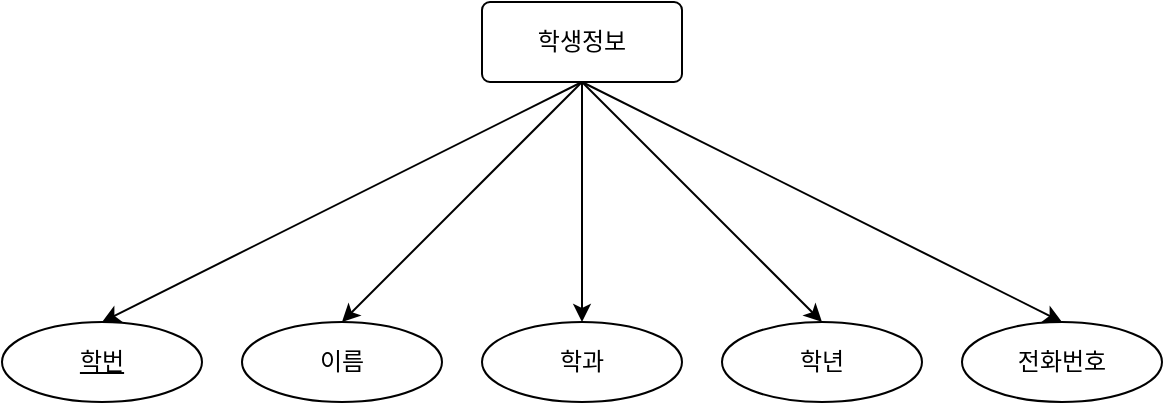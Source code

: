 <mxfile version="21.3.2" type="device">
  <diagram name="페이지-1" id="XQ0K-w5joI6_yC6h6KLG">
    <mxGraphModel dx="868" dy="448" grid="1" gridSize="10" guides="1" tooltips="1" connect="1" arrows="1" fold="1" page="1" pageScale="1" pageWidth="4681" pageHeight="3300" math="0" shadow="0">
      <root>
        <mxCell id="0" />
        <mxCell id="1" parent="0" />
        <mxCell id="2bowJVT_t9zl7MVLnefv-12" style="rounded=0;orthogonalLoop=1;jettySize=auto;html=1;entryX=0.5;entryY=0;entryDx=0;entryDy=0;exitX=0.5;exitY=1;exitDx=0;exitDy=0;" edge="1" parent="1" source="2bowJVT_t9zl7MVLnefv-1" target="2bowJVT_t9zl7MVLnefv-2">
          <mxGeometry relative="1" as="geometry" />
        </mxCell>
        <mxCell id="2bowJVT_t9zl7MVLnefv-14" style="edgeStyle=none;shape=connector;rounded=0;orthogonalLoop=1;jettySize=auto;html=1;entryX=0.5;entryY=0;entryDx=0;entryDy=0;labelBackgroundColor=default;strokeColor=default;fontFamily=Helvetica;fontSize=11;fontColor=default;endArrow=classic;exitX=0.5;exitY=1;exitDx=0;exitDy=0;" edge="1" parent="1" source="2bowJVT_t9zl7MVLnefv-1" target="2bowJVT_t9zl7MVLnefv-3">
          <mxGeometry relative="1" as="geometry" />
        </mxCell>
        <mxCell id="2bowJVT_t9zl7MVLnefv-15" style="edgeStyle=none;shape=connector;rounded=0;orthogonalLoop=1;jettySize=auto;html=1;entryX=0.5;entryY=0;entryDx=0;entryDy=0;labelBackgroundColor=default;strokeColor=default;fontFamily=Helvetica;fontSize=11;fontColor=default;endArrow=classic;exitX=0.5;exitY=1;exitDx=0;exitDy=0;" edge="1" parent="1" source="2bowJVT_t9zl7MVLnefv-1" target="2bowJVT_t9zl7MVLnefv-4">
          <mxGeometry relative="1" as="geometry" />
        </mxCell>
        <mxCell id="2bowJVT_t9zl7MVLnefv-16" style="edgeStyle=none;shape=connector;rounded=0;orthogonalLoop=1;jettySize=auto;html=1;entryX=0.5;entryY=0;entryDx=0;entryDy=0;labelBackgroundColor=default;strokeColor=default;fontFamily=Helvetica;fontSize=11;fontColor=default;endArrow=classic;exitX=0.5;exitY=1;exitDx=0;exitDy=0;" edge="1" parent="1" source="2bowJVT_t9zl7MVLnefv-1" target="2bowJVT_t9zl7MVLnefv-5">
          <mxGeometry relative="1" as="geometry" />
        </mxCell>
        <mxCell id="2bowJVT_t9zl7MVLnefv-17" style="edgeStyle=none;shape=connector;rounded=0;orthogonalLoop=1;jettySize=auto;html=1;entryX=0.5;entryY=0;entryDx=0;entryDy=0;labelBackgroundColor=default;strokeColor=default;fontFamily=Helvetica;fontSize=11;fontColor=default;endArrow=classic;exitX=0.5;exitY=1;exitDx=0;exitDy=0;" edge="1" parent="1" source="2bowJVT_t9zl7MVLnefv-1" target="2bowJVT_t9zl7MVLnefv-6">
          <mxGeometry relative="1" as="geometry" />
        </mxCell>
        <mxCell id="2bowJVT_t9zl7MVLnefv-1" value="학생정보" style="rounded=1;arcSize=10;whiteSpace=wrap;html=1;align=center;" vertex="1" parent="1">
          <mxGeometry x="660" y="230" width="100" height="40" as="geometry" />
        </mxCell>
        <mxCell id="2bowJVT_t9zl7MVLnefv-2" value="학번" style="ellipse;whiteSpace=wrap;html=1;align=center;fontStyle=4;" vertex="1" parent="1">
          <mxGeometry x="420" y="390" width="100" height="40" as="geometry" />
        </mxCell>
        <mxCell id="2bowJVT_t9zl7MVLnefv-3" value="이름" style="ellipse;whiteSpace=wrap;html=1;align=center;" vertex="1" parent="1">
          <mxGeometry x="540" y="390" width="100" height="40" as="geometry" />
        </mxCell>
        <mxCell id="2bowJVT_t9zl7MVLnefv-4" value="학과" style="ellipse;whiteSpace=wrap;html=1;align=center;" vertex="1" parent="1">
          <mxGeometry x="660" y="390" width="100" height="40" as="geometry" />
        </mxCell>
        <mxCell id="2bowJVT_t9zl7MVLnefv-5" value="학년" style="ellipse;whiteSpace=wrap;html=1;align=center;" vertex="1" parent="1">
          <mxGeometry x="780" y="390" width="100" height="40" as="geometry" />
        </mxCell>
        <mxCell id="2bowJVT_t9zl7MVLnefv-6" value="전화번호" style="ellipse;whiteSpace=wrap;html=1;align=center;" vertex="1" parent="1">
          <mxGeometry x="900" y="390" width="100" height="40" as="geometry" />
        </mxCell>
      </root>
    </mxGraphModel>
  </diagram>
</mxfile>
